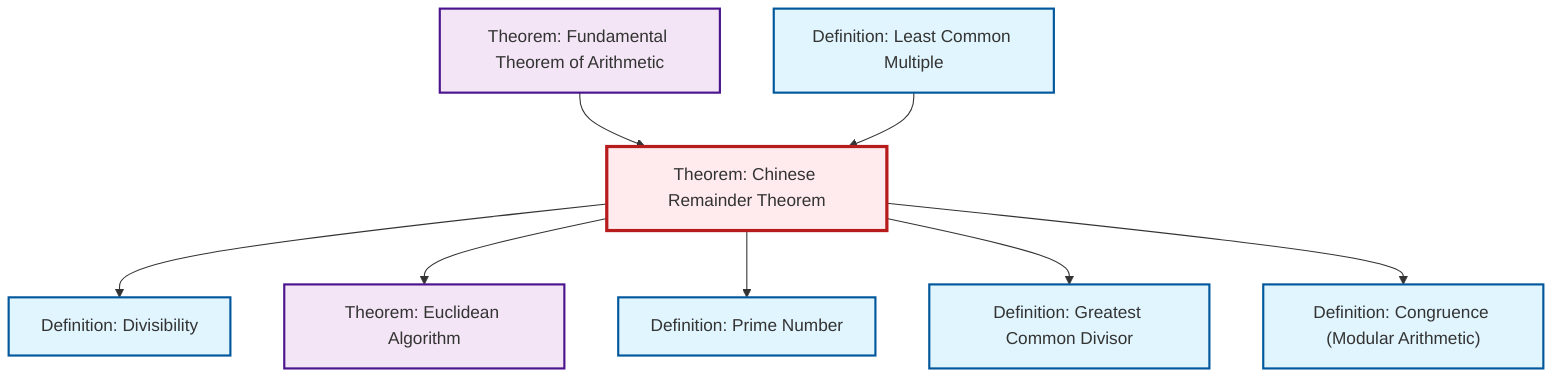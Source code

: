 graph TD
    classDef definition fill:#e1f5fe,stroke:#01579b,stroke-width:2px
    classDef theorem fill:#f3e5f5,stroke:#4a148c,stroke-width:2px
    classDef axiom fill:#fff3e0,stroke:#e65100,stroke-width:2px
    classDef example fill:#e8f5e9,stroke:#1b5e20,stroke-width:2px
    classDef current fill:#ffebee,stroke:#b71c1c,stroke-width:3px
    def-lcm["Definition: Least Common Multiple"]:::definition
    def-prime["Definition: Prime Number"]:::definition
    thm-chinese-remainder["Theorem: Chinese Remainder Theorem"]:::theorem
    def-gcd["Definition: Greatest Common Divisor"]:::definition
    thm-fundamental-arithmetic["Theorem: Fundamental Theorem of Arithmetic"]:::theorem
    thm-euclidean-algorithm["Theorem: Euclidean Algorithm"]:::theorem
    def-divisibility["Definition: Divisibility"]:::definition
    def-congruence["Definition: Congruence (Modular Arithmetic)"]:::definition
    thm-chinese-remainder --> def-divisibility
    thm-chinese-remainder --> thm-euclidean-algorithm
    thm-chinese-remainder --> def-prime
    thm-fundamental-arithmetic --> thm-chinese-remainder
    thm-chinese-remainder --> def-gcd
    thm-chinese-remainder --> def-congruence
    def-lcm --> thm-chinese-remainder
    class thm-chinese-remainder current